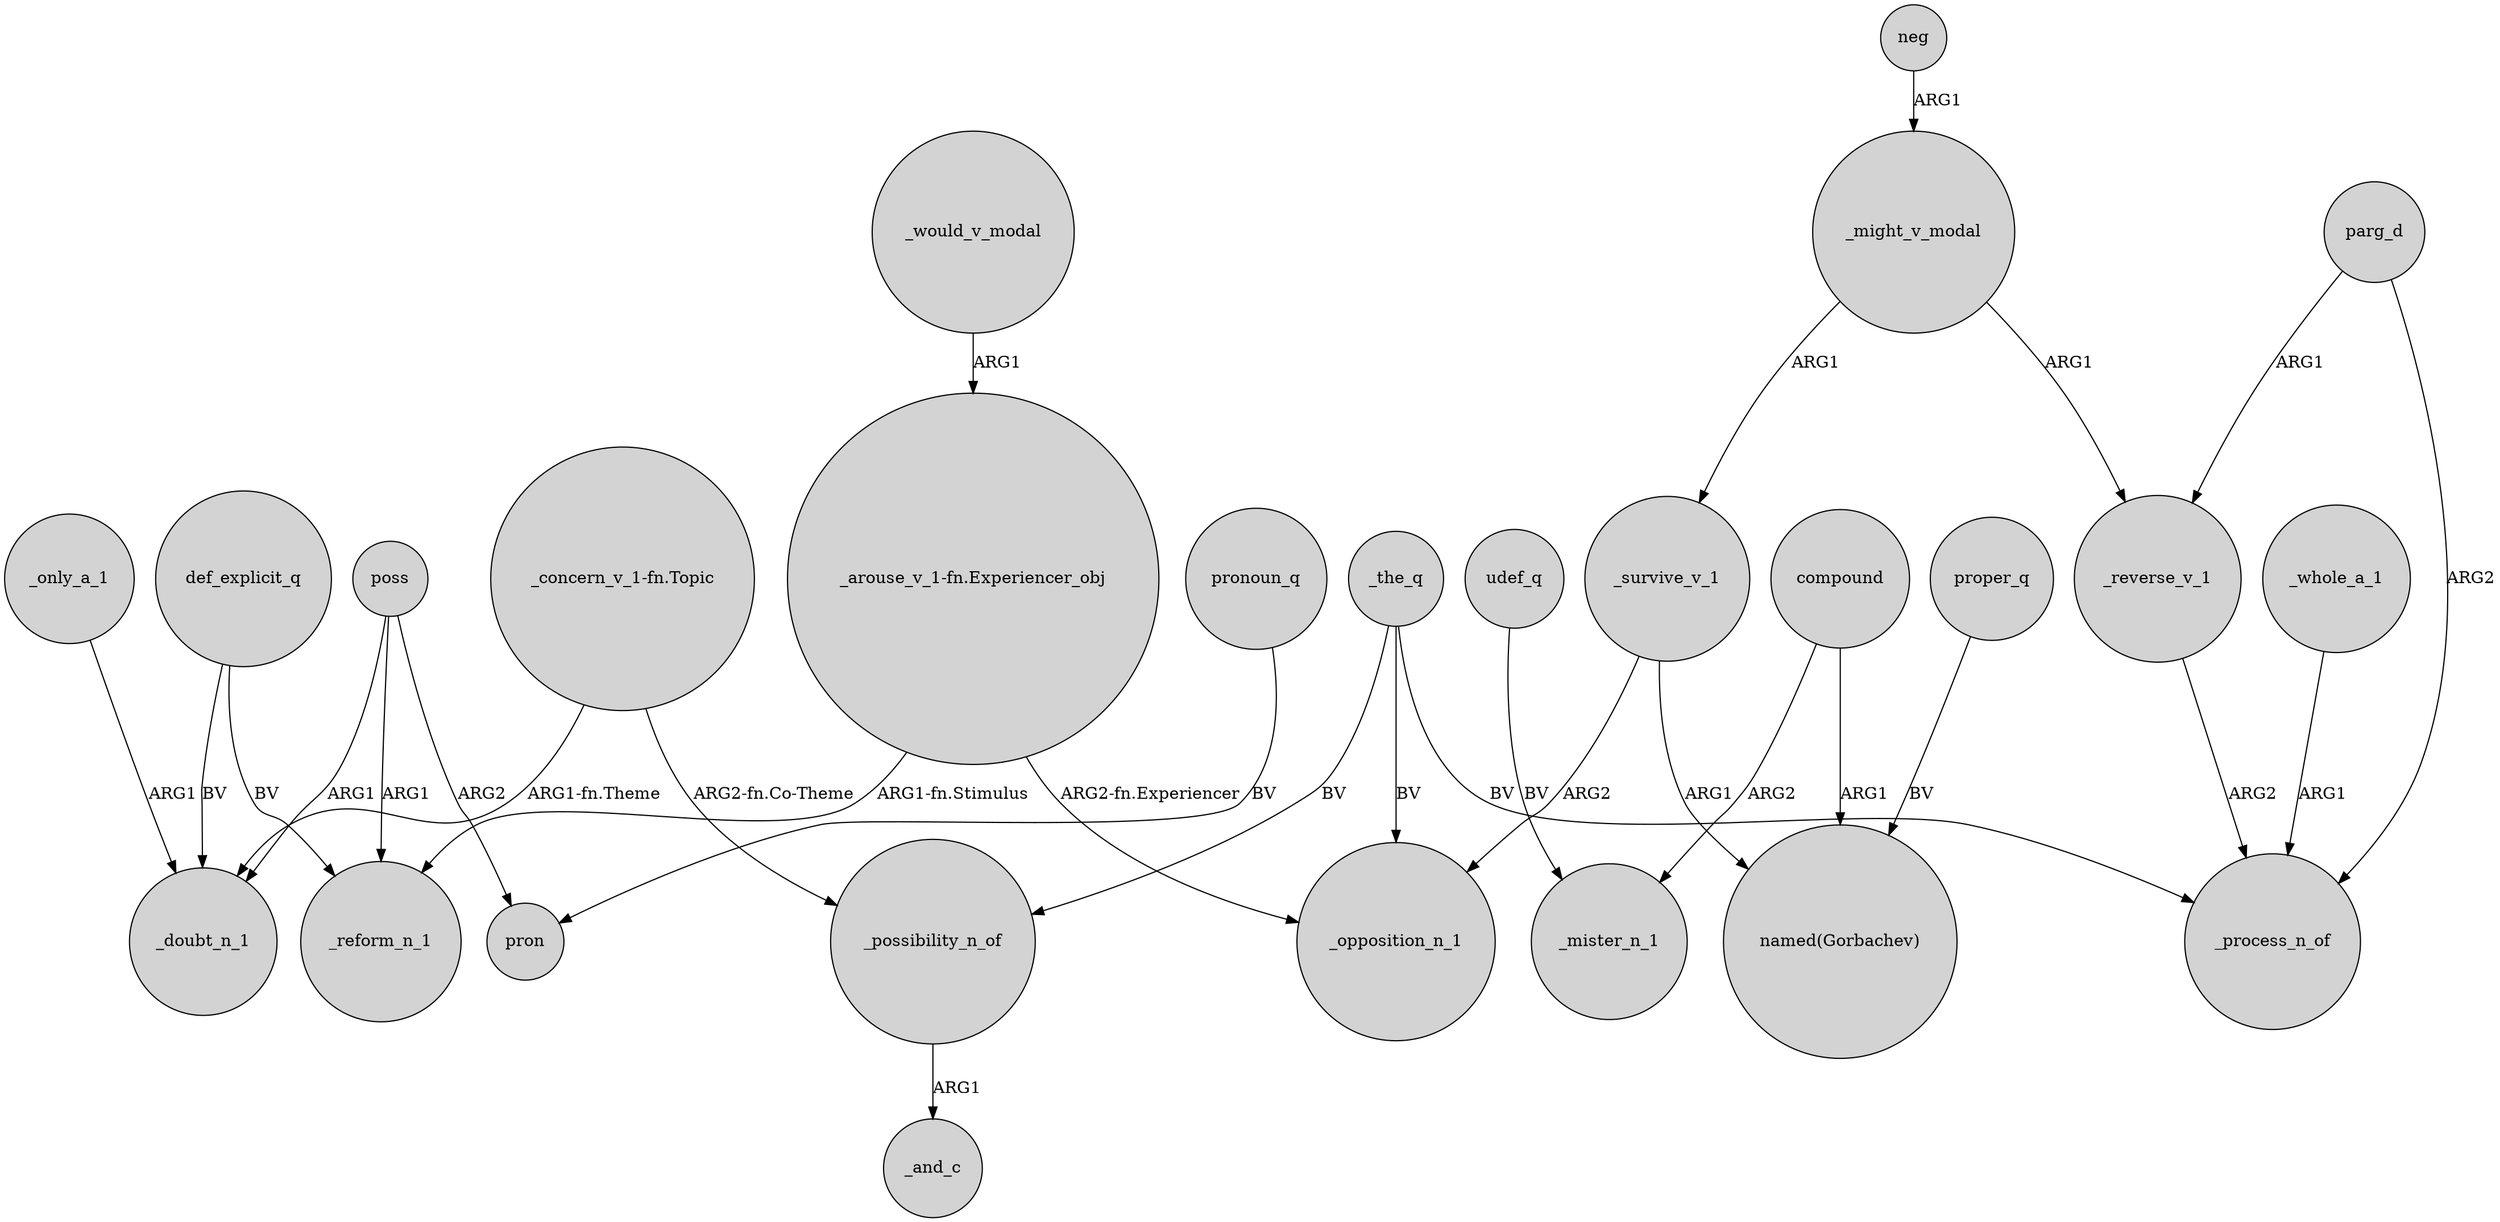 digraph {
	node [shape=circle style=filled]
	_possibility_n_of -> _and_c [label=ARG1]
	_the_q -> _process_n_of [label=BV]
	_the_q -> _opposition_n_1 [label=BV]
	"_concern_v_1-fn.Topic" -> _doubt_n_1 [label="ARG1-fn.Theme"]
	poss -> pron [label=ARG2]
	_would_v_modal -> "_arouse_v_1-fn.Experiencer_obj" [label=ARG1]
	_might_v_modal -> _reverse_v_1 [label=ARG1]
	parg_d -> _process_n_of [label=ARG2]
	compound -> _mister_n_1 [label=ARG2]
	_only_a_1 -> _doubt_n_1 [label=ARG1]
	"_concern_v_1-fn.Topic" -> _possibility_n_of [label="ARG2-fn.Co-Theme"]
	_reverse_v_1 -> _process_n_of [label=ARG2]
	udef_q -> _mister_n_1 [label=BV]
	compound -> "named(Gorbachev)" [label=ARG1]
	_whole_a_1 -> _process_n_of [label=ARG1]
	parg_d -> _reverse_v_1 [label=ARG1]
	neg -> _might_v_modal [label=ARG1]
	_might_v_modal -> _survive_v_1 [label=ARG1]
	pronoun_q -> pron [label=BV]
	_the_q -> _possibility_n_of [label=BV]
	_survive_v_1 -> "named(Gorbachev)" [label=ARG1]
	poss -> _reform_n_1 [label=ARG1]
	_survive_v_1 -> _opposition_n_1 [label=ARG2]
	"_arouse_v_1-fn.Experiencer_obj" -> _reform_n_1 [label="ARG1-fn.Stimulus"]
	def_explicit_q -> _reform_n_1 [label=BV]
	poss -> _doubt_n_1 [label=ARG1]
	"_arouse_v_1-fn.Experiencer_obj" -> _opposition_n_1 [label="ARG2-fn.Experiencer"]
	proper_q -> "named(Gorbachev)" [label=BV]
	def_explicit_q -> _doubt_n_1 [label=BV]
}
